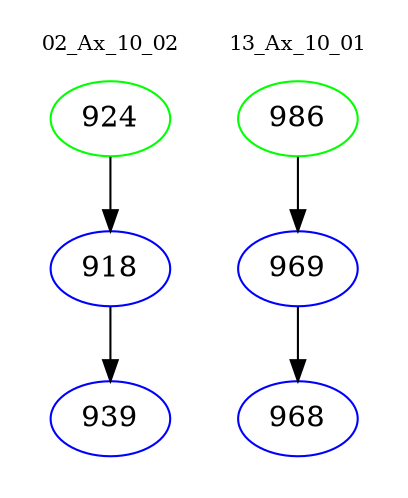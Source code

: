 digraph{
subgraph cluster_0 {
color = white
label = "02_Ax_10_02";
fontsize=10;
T0_924 [label="924", color="green"]
T0_924 -> T0_918 [color="black"]
T0_918 [label="918", color="blue"]
T0_918 -> T0_939 [color="black"]
T0_939 [label="939", color="blue"]
}
subgraph cluster_1 {
color = white
label = "13_Ax_10_01";
fontsize=10;
T1_986 [label="986", color="green"]
T1_986 -> T1_969 [color="black"]
T1_969 [label="969", color="blue"]
T1_969 -> T1_968 [color="black"]
T1_968 [label="968", color="blue"]
}
}
